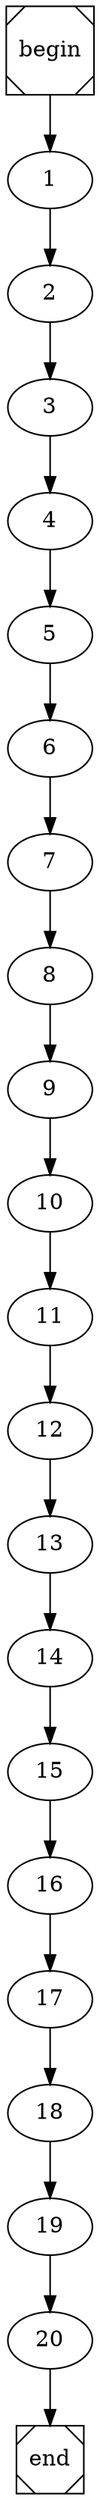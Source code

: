 digraph cfg {
	begin [shape=Msquare];
	end [shape=Msquare];
	begin -> 1;	1 -> 2;	2 -> 3;	3 -> 4;	4 -> 5;	5 -> 6;	6 -> 7;	7 -> 8;	8 -> 9;	9 -> 10;	10 -> 11;	11 -> 12;	12 -> 13;	13 -> 14;	14 -> 15;	15 -> 16;	16 -> 17;	17 -> 18;	18 -> 19;	19 -> 20;	20 -> end;}
